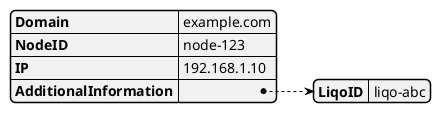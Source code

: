 @startjson
{
    "Domain": "example.com",
    "NodeID": "node-123",
    "IP": "192.168.1.10",
    "AdditionalInformation": {
        "LiqoID": "liqo-abc"
    }
}
@endjson
